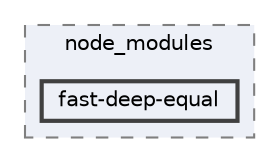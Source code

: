digraph "pkiclassroomrescheduler/src/main/frontend/node_modules/fast-deep-equal"
{
 // LATEX_PDF_SIZE
  bgcolor="transparent";
  edge [fontname=Helvetica,fontsize=10,labelfontname=Helvetica,labelfontsize=10];
  node [fontname=Helvetica,fontsize=10,shape=box,height=0.2,width=0.4];
  compound=true
  subgraph clusterdir_72953eda66ccb3a2722c28e1c3e6c23b {
    graph [ bgcolor="#edf0f7", pencolor="grey50", label="node_modules", fontname=Helvetica,fontsize=10 style="filled,dashed", URL="dir_72953eda66ccb3a2722c28e1c3e6c23b.html",tooltip=""]
  dir_1ae484bf6b008c625acd0b1da5154073 [label="fast-deep-equal", fillcolor="#edf0f7", color="grey25", style="filled,bold", URL="dir_1ae484bf6b008c625acd0b1da5154073.html",tooltip=""];
  }
}

